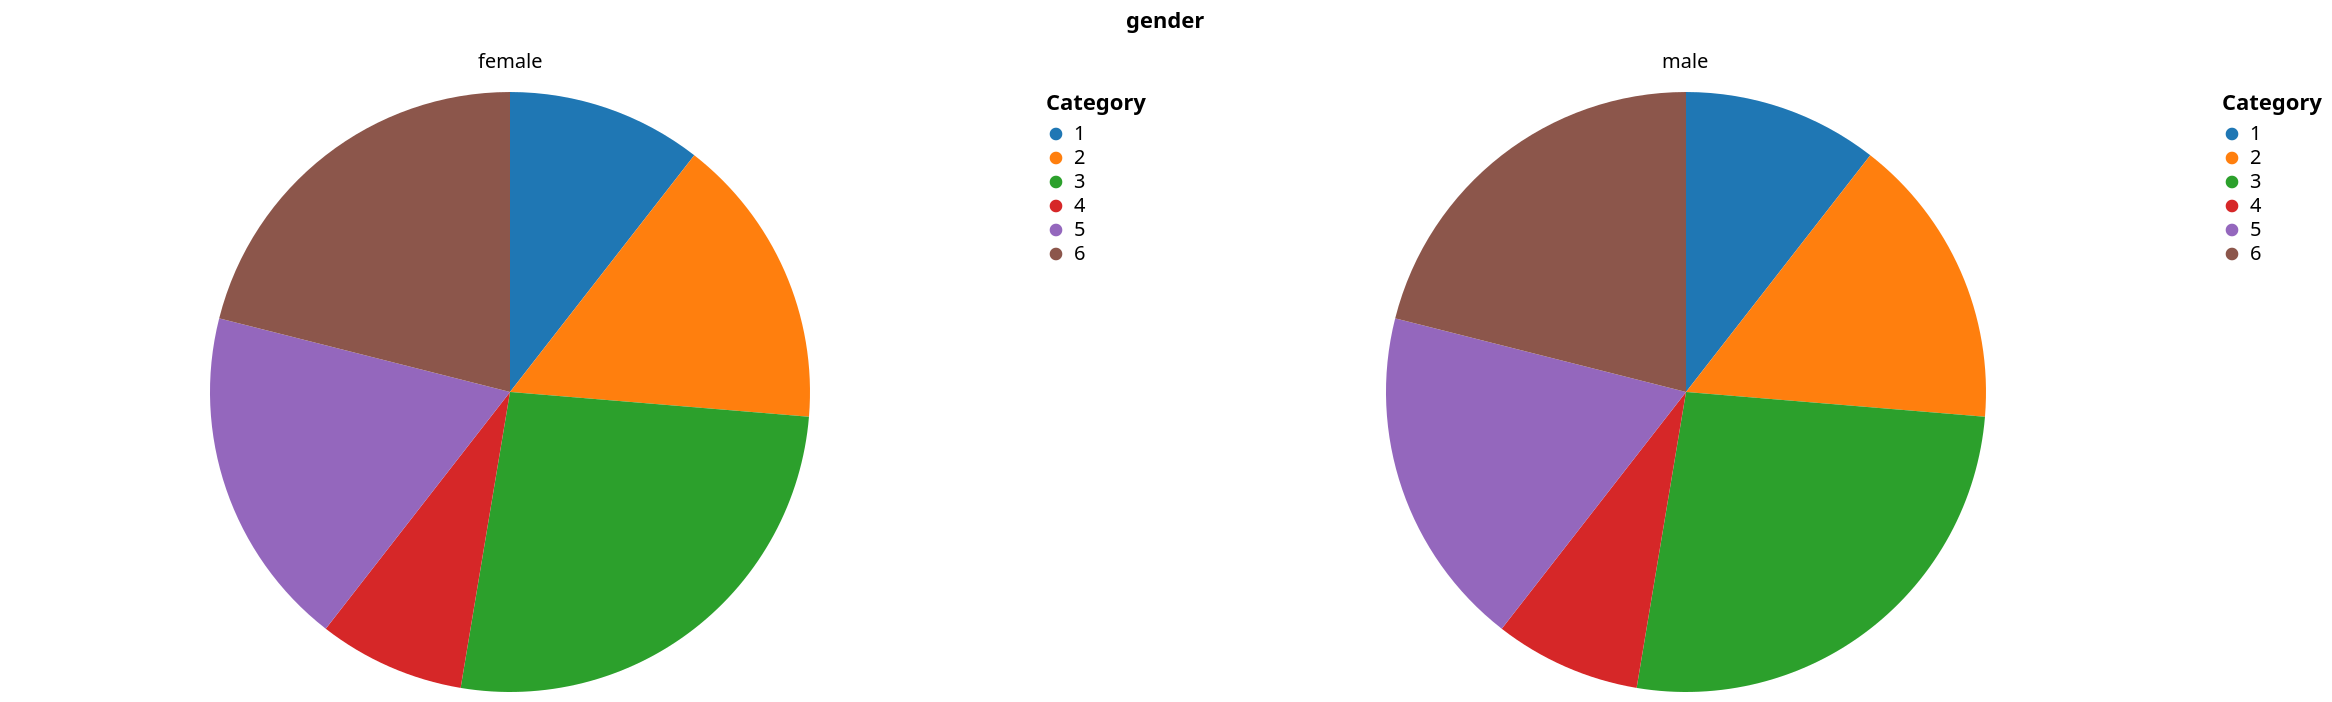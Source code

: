 {
  "$schema": "https://vega.github.io/schema/vega-lite/v5.json",
  "mode": "vega-lite",
  "description": "A simple pie chart with embedded data.",
  "width": 500,
  "height": 300,
  "resolve": {
    "scale": {
      "color": "independent"
    }
  },
  "data": {
    "values": [
      {
        "category": 1,
        "value": 4,
        "gender": "male"
      },
      {
        "category": 2,
        "value": 6,
        "gender": "male"
      },
      {
        "category": 3,
        "value": 10,
        "gender": "male"
      },
      {
        "category": 4,
        "value": 3,
        "gender": "male"
      },
      {
        "category": 5,
        "value": 7,
        "gender": "male"
      },
      {
        "category": 6,
        "value": 8,
        "gender": "male"
      },
      {
        "category": 1,
        "value": 4,
        "gender": "female"
      },
      {
        "category": 2,
        "value": 6,
        "gender": "female"
      },
      {
        "category": 3,
        "value": 10,
        "gender": "female"
      },
      {
        "category": 4,
        "value": 3,
        "gender": "female"
      },
      {
        "category": 5,
        "value": 7,
        "gender": "female"
      },
      {
        "category": 6,
        "value": 8,
        "gender": "female"
      }
    ]
  },
  "mark": {
    "type": "arc",
    "innerRadius": 0,
    "cornerRadius": 0,
    "padAngle": 0,
    "outerRadius": 150,
    "tooltip": true
  },
  "encoding": {
    "facet": {
      "field": "gender",
      "type": "nominal",
      "columns": 2,
      "spacing": 20
    },
    "theta": {
      "field": "value",
      "type": "quantitative",
      "stack": true
    },
    "color": {
      "field": "category",
      "type": "nominal",
      "scale": {
        "range": [
          "#1f77b4",
          "#ff7f0e",
          "#2ca02c",
          "#d62728",
          "#9467bd",
          "#8c564b",
          "#e377c2",
          "#7f7f7f",
          "#bcbd22",
          "#17becf"
        ]
      },
      "legend": {
        "title": "Category",
        "orient": "right",
        "symbolType": "circle",
        "fillColor": "#ffffff",
        "symbolSize": 40
      }
    }
  }
}